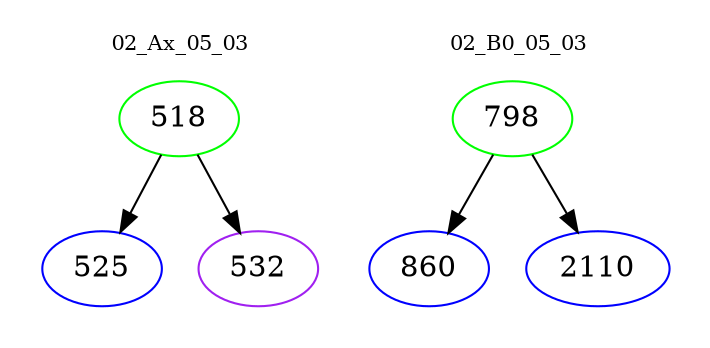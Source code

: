 digraph{
subgraph cluster_0 {
color = white
label = "02_Ax_05_03";
fontsize=10;
T0_518 [label="518", color="green"]
T0_518 -> T0_525 [color="black"]
T0_525 [label="525", color="blue"]
T0_518 -> T0_532 [color="black"]
T0_532 [label="532", color="purple"]
}
subgraph cluster_1 {
color = white
label = "02_B0_05_03";
fontsize=10;
T1_798 [label="798", color="green"]
T1_798 -> T1_860 [color="black"]
T1_860 [label="860", color="blue"]
T1_798 -> T1_2110 [color="black"]
T1_2110 [label="2110", color="blue"]
}
}
